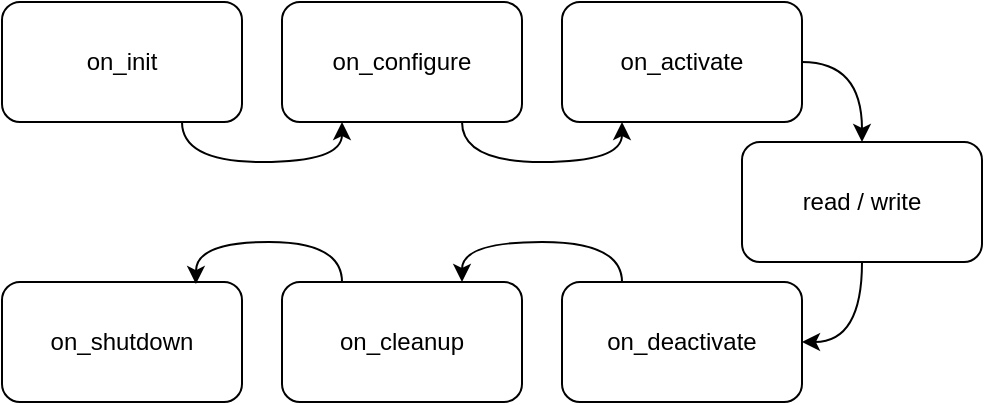 <mxfile version="24.3.1" type="device">
  <diagram name="Stránka-1" id="S_6jSqt8zfVVwWlLF_jy">
    <mxGraphModel dx="679" dy="374" grid="1" gridSize="10" guides="1" tooltips="1" connect="1" arrows="1" fold="1" page="1" pageScale="1" pageWidth="500" pageHeight="200" math="0" shadow="0">
      <root>
        <mxCell id="0" />
        <mxCell id="1" parent="0" />
        <mxCell id="4G_5i_WC7-_NJLePA0qV-16" style="edgeStyle=orthogonalEdgeStyle;rounded=0;orthogonalLoop=1;jettySize=auto;html=1;entryX=0.25;entryY=1;entryDx=0;entryDy=0;exitX=0.75;exitY=1;exitDx=0;exitDy=0;curved=1;" parent="1" source="4G_5i_WC7-_NJLePA0qV-1" target="4G_5i_WC7-_NJLePA0qV-2" edge="1">
          <mxGeometry relative="1" as="geometry" />
        </mxCell>
        <mxCell id="4G_5i_WC7-_NJLePA0qV-1" value="on_init" style="rounded=1;whiteSpace=wrap;html=1;" parent="1" vertex="1">
          <mxGeometry x="5" width="120" height="60" as="geometry" />
        </mxCell>
        <mxCell id="4G_5i_WC7-_NJLePA0qV-17" style="edgeStyle=orthogonalEdgeStyle;rounded=0;orthogonalLoop=1;jettySize=auto;html=1;entryX=0.25;entryY=1;entryDx=0;entryDy=0;exitX=0.75;exitY=1;exitDx=0;exitDy=0;curved=1;" parent="1" source="4G_5i_WC7-_NJLePA0qV-2" target="4G_5i_WC7-_NJLePA0qV-4" edge="1">
          <mxGeometry relative="1" as="geometry" />
        </mxCell>
        <mxCell id="4G_5i_WC7-_NJLePA0qV-2" value="on_configure" style="rounded=1;whiteSpace=wrap;html=1;" parent="1" vertex="1">
          <mxGeometry x="145" width="120" height="60" as="geometry" />
        </mxCell>
        <mxCell id="4G_5i_WC7-_NJLePA0qV-3" value="on_cleanup" style="rounded=1;whiteSpace=wrap;html=1;" parent="1" vertex="1">
          <mxGeometry x="145" y="140" width="120" height="60" as="geometry" />
        </mxCell>
        <mxCell id="4G_5i_WC7-_NJLePA0qV-14" style="edgeStyle=orthogonalEdgeStyle;rounded=0;orthogonalLoop=1;jettySize=auto;html=1;entryX=0.5;entryY=0;entryDx=0;entryDy=0;exitX=1;exitY=0.5;exitDx=0;exitDy=0;curved=1;" parent="1" source="4G_5i_WC7-_NJLePA0qV-4" target="4G_5i_WC7-_NJLePA0qV-7" edge="1">
          <mxGeometry relative="1" as="geometry" />
        </mxCell>
        <mxCell id="4G_5i_WC7-_NJLePA0qV-4" value="on_activate" style="rounded=1;whiteSpace=wrap;html=1;" parent="1" vertex="1">
          <mxGeometry x="285" width="120" height="60" as="geometry" />
        </mxCell>
        <mxCell id="4G_5i_WC7-_NJLePA0qV-18" style="edgeStyle=orthogonalEdgeStyle;rounded=0;orthogonalLoop=1;jettySize=auto;html=1;entryX=0.75;entryY=0;entryDx=0;entryDy=0;exitX=0.25;exitY=0;exitDx=0;exitDy=0;curved=1;" parent="1" source="4G_5i_WC7-_NJLePA0qV-5" target="4G_5i_WC7-_NJLePA0qV-3" edge="1">
          <mxGeometry relative="1" as="geometry" />
        </mxCell>
        <mxCell id="4G_5i_WC7-_NJLePA0qV-5" value="on_deactivate" style="rounded=1;whiteSpace=wrap;html=1;" parent="1" vertex="1">
          <mxGeometry x="285" y="140" width="120" height="60" as="geometry" />
        </mxCell>
        <mxCell id="4G_5i_WC7-_NJLePA0qV-6" value="on_shutdown" style="rounded=1;whiteSpace=wrap;html=1;" parent="1" vertex="1">
          <mxGeometry x="5" y="140" width="120" height="60" as="geometry" />
        </mxCell>
        <mxCell id="4G_5i_WC7-_NJLePA0qV-15" style="edgeStyle=orthogonalEdgeStyle;rounded=0;orthogonalLoop=1;jettySize=auto;html=1;entryX=1;entryY=0.5;entryDx=0;entryDy=0;curved=1;" parent="1" source="4G_5i_WC7-_NJLePA0qV-7" target="4G_5i_WC7-_NJLePA0qV-5" edge="1">
          <mxGeometry relative="1" as="geometry" />
        </mxCell>
        <mxCell id="4G_5i_WC7-_NJLePA0qV-7" value="read / write" style="rounded=1;whiteSpace=wrap;html=1;" parent="1" vertex="1">
          <mxGeometry x="375" y="70" width="120" height="60" as="geometry" />
        </mxCell>
        <mxCell id="4G_5i_WC7-_NJLePA0qV-19" style="edgeStyle=orthogonalEdgeStyle;rounded=0;orthogonalLoop=1;jettySize=auto;html=1;entryX=0.808;entryY=0.017;entryDx=0;entryDy=0;entryPerimeter=0;exitX=0.25;exitY=0;exitDx=0;exitDy=0;curved=1;" parent="1" source="4G_5i_WC7-_NJLePA0qV-3" target="4G_5i_WC7-_NJLePA0qV-6" edge="1">
          <mxGeometry relative="1" as="geometry" />
        </mxCell>
      </root>
    </mxGraphModel>
  </diagram>
</mxfile>
